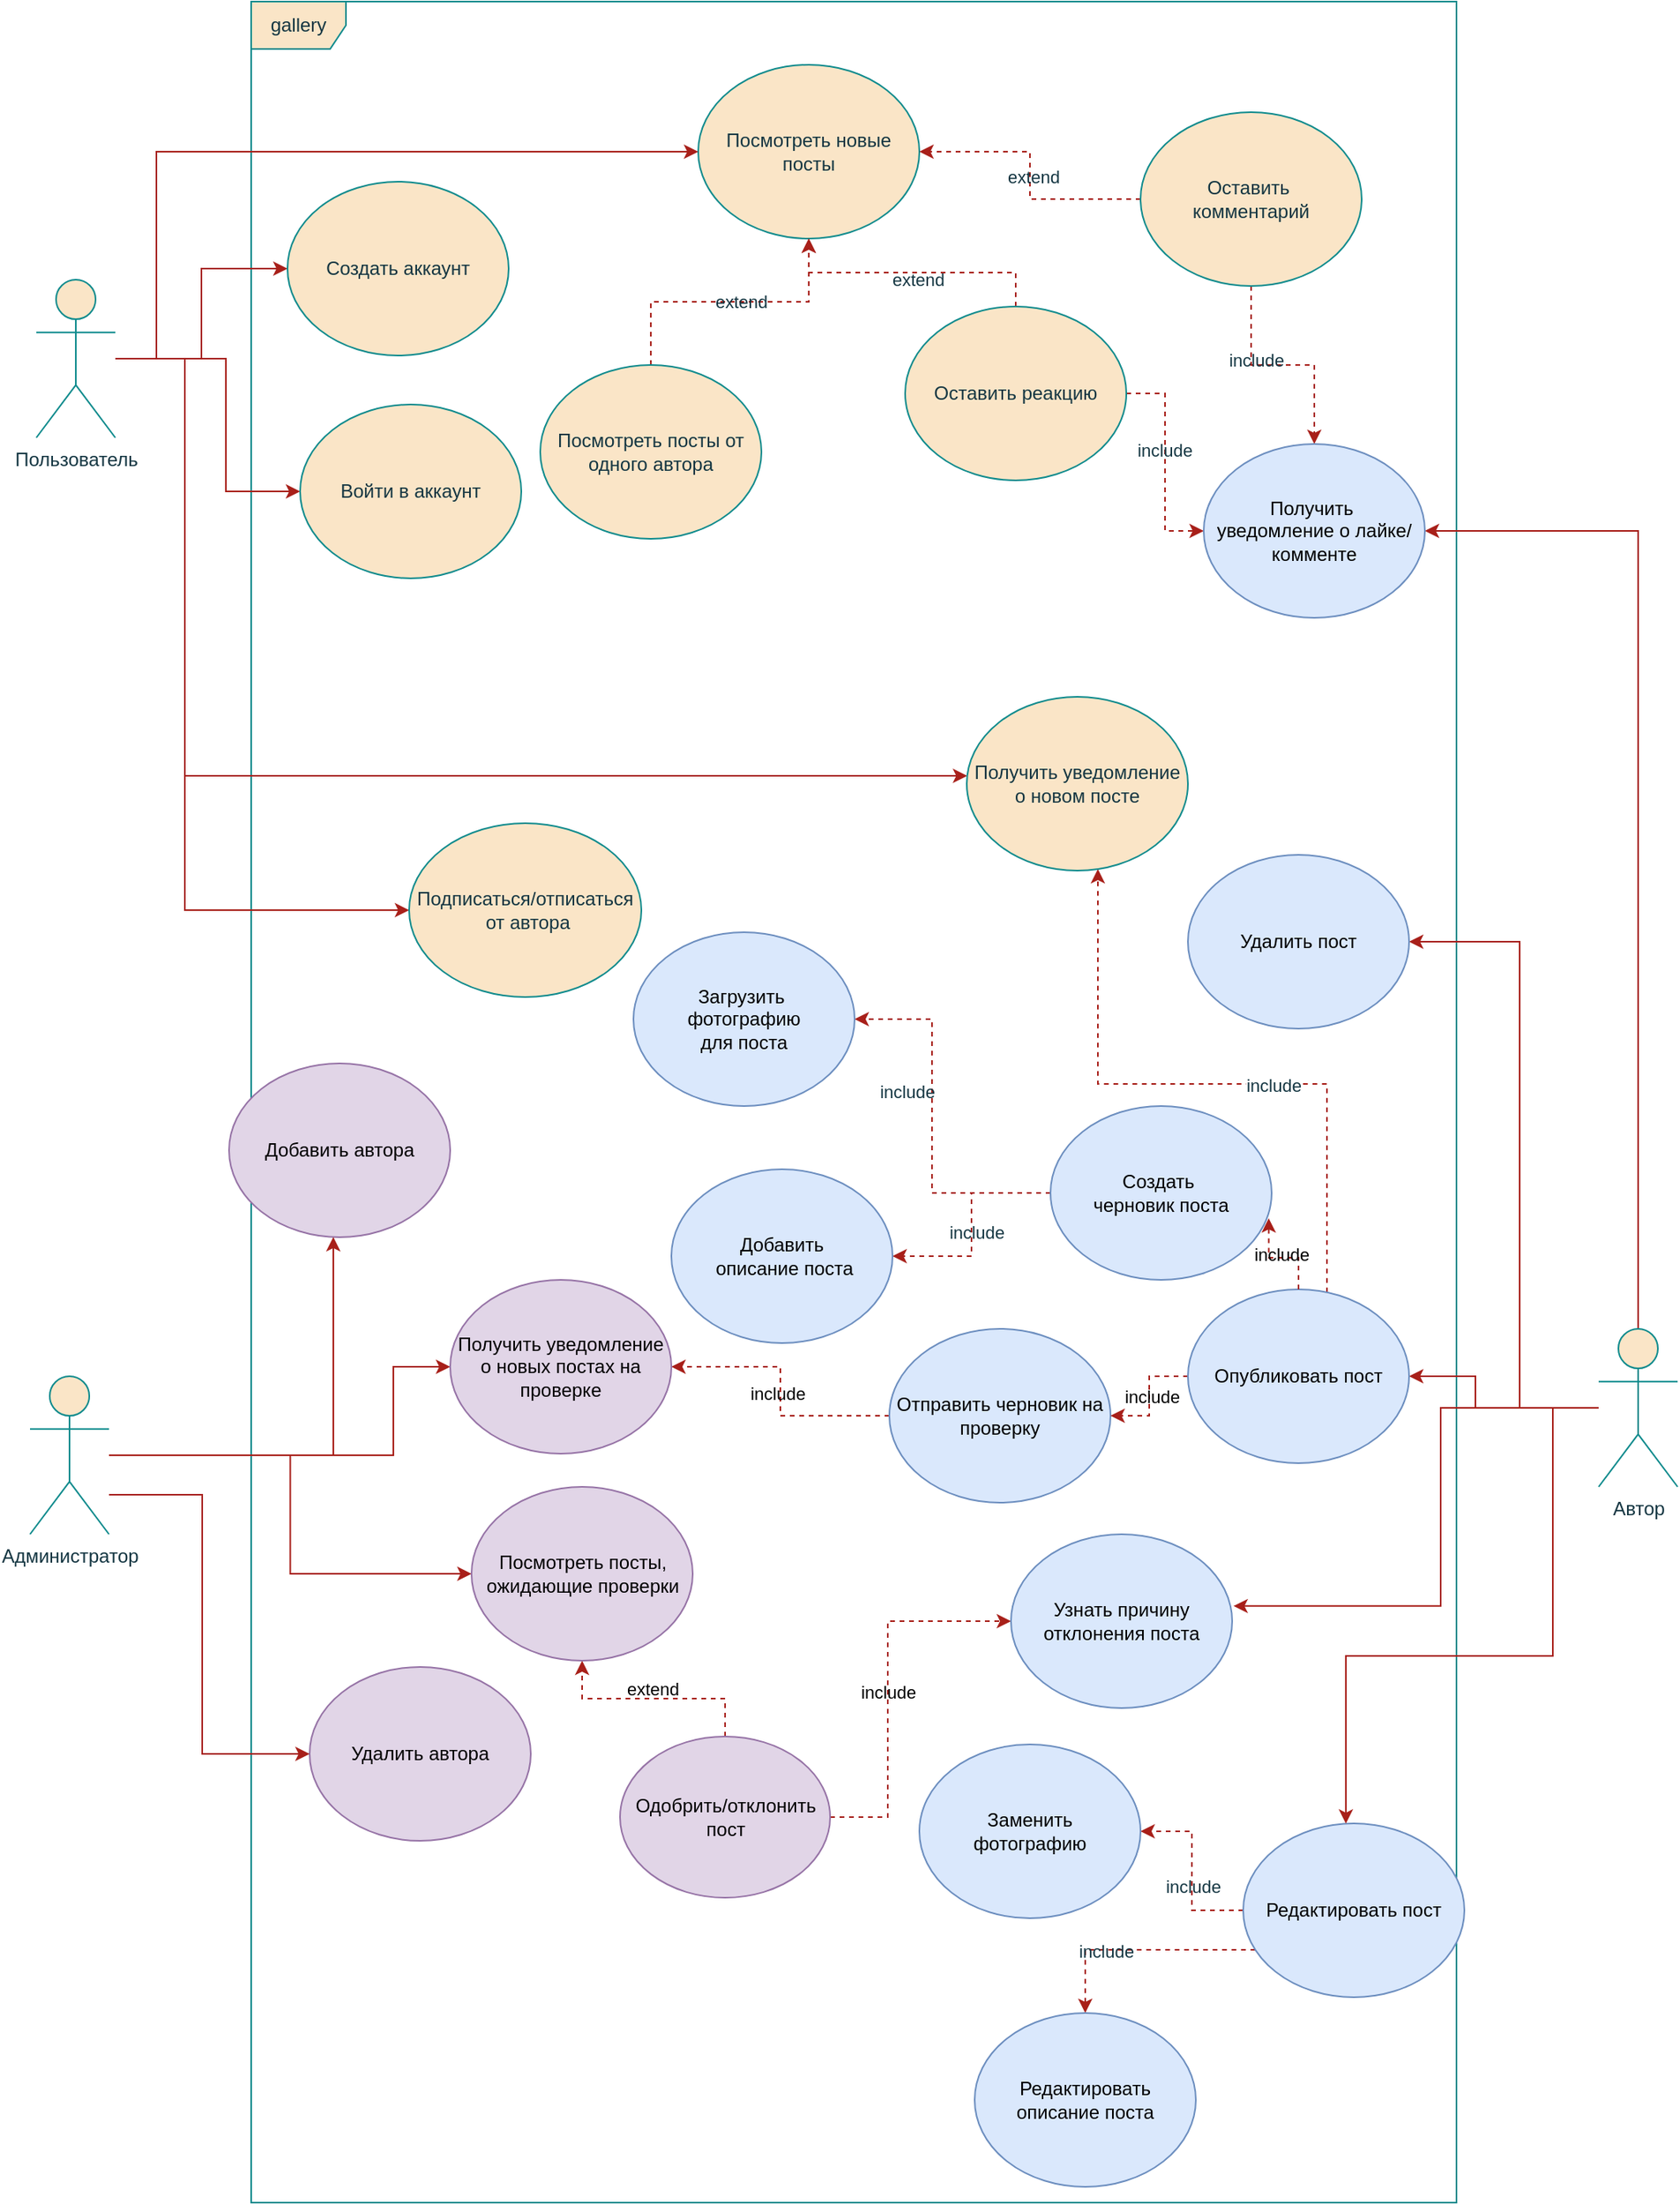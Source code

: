 <mxfile version="27.0.2">
  <diagram name="Page-1" id="oFOOEp3UU2TYJ0i6h3ON">
    <mxGraphModel dx="1968" dy="1923" grid="0" gridSize="10" guides="1" tooltips="1" connect="1" arrows="1" fold="1" page="1" pageScale="1" pageWidth="850" pageHeight="1100" math="0" shadow="0">
      <root>
        <mxCell id="0" />
        <mxCell id="1" parent="0" />
        <mxCell id="cEDViqXbyDxd-aa2Sm5a-1" value="gallery" style="shape=umlFrame;whiteSpace=wrap;html=1;pointerEvents=0;labelBackgroundColor=none;fillColor=#FAE5C7;strokeColor=#0F8B8D;fontColor=#143642;" parent="1" vertex="1">
          <mxGeometry x="-123" y="-100" width="763" height="1393" as="geometry" />
        </mxCell>
        <mxCell id="cEDViqXbyDxd-aa2Sm5a-2" value="Посмотреть новые посты" style="ellipse;whiteSpace=wrap;html=1;labelBackgroundColor=none;fillColor=#FAE5C7;strokeColor=#0F8B8D;fontColor=#143642;" parent="1" vertex="1">
          <mxGeometry x="160" y="-60" width="140" height="110" as="geometry" />
        </mxCell>
        <mxCell id="nFBgVGXP9jHNavNQWdns-4" style="edgeStyle=orthogonalEdgeStyle;rounded=0;orthogonalLoop=1;jettySize=auto;html=1;labelBackgroundColor=none;strokeColor=#A8201A;fontColor=default;dashed=1;" parent="1" source="cEDViqXbyDxd-aa2Sm5a-3" target="cEDViqXbyDxd-aa2Sm5a-2" edge="1">
          <mxGeometry relative="1" as="geometry" />
        </mxCell>
        <mxCell id="nFBgVGXP9jHNavNQWdns-5" value="extend" style="edgeLabel;html=1;align=center;verticalAlign=middle;resizable=0;points=[];labelBackgroundColor=none;fontColor=#143642;" parent="nFBgVGXP9jHNavNQWdns-4" vertex="1" connectable="0">
          <mxGeometry x="0.077" relative="1" as="geometry">
            <mxPoint as="offset" />
          </mxGeometry>
        </mxCell>
        <mxCell id="cEDViqXbyDxd-aa2Sm5a-3" value="Посмотреть посты от одного автора" style="ellipse;whiteSpace=wrap;html=1;labelBackgroundColor=none;fillColor=#FAE5C7;strokeColor=#0F8B8D;fontColor=#143642;" parent="1" vertex="1">
          <mxGeometry x="60" y="130" width="140" height="110" as="geometry" />
        </mxCell>
        <mxCell id="nFBgVGXP9jHNavNQWdns-8" style="edgeStyle=orthogonalEdgeStyle;rounded=0;orthogonalLoop=1;jettySize=auto;html=1;labelBackgroundColor=none;strokeColor=#A8201A;fontColor=default;dashed=1;" parent="1" source="cEDViqXbyDxd-aa2Sm5a-4" target="nFBgVGXP9jHNavNQWdns-6" edge="1">
          <mxGeometry relative="1" as="geometry">
            <Array as="points">
              <mxPoint x="308" y="654" />
              <mxPoint x="308" y="544" />
            </Array>
          </mxGeometry>
        </mxCell>
        <mxCell id="nFBgVGXP9jHNavNQWdns-9" value="include" style="edgeLabel;html=1;align=center;verticalAlign=middle;resizable=0;points=[];labelBackgroundColor=none;fontColor=#143642;" parent="nFBgVGXP9jHNavNQWdns-8" vertex="1" connectable="0">
          <mxGeometry x="0.069" y="-1" relative="1" as="geometry">
            <mxPoint x="-17" y="-14" as="offset" />
          </mxGeometry>
        </mxCell>
        <mxCell id="nFBgVGXP9jHNavNQWdns-11" style="edgeStyle=orthogonalEdgeStyle;rounded=0;orthogonalLoop=1;jettySize=auto;html=1;labelBackgroundColor=none;strokeColor=#A8201A;fontColor=default;dashed=1;" parent="1" source="cEDViqXbyDxd-aa2Sm5a-4" target="nFBgVGXP9jHNavNQWdns-10" edge="1">
          <mxGeometry relative="1" as="geometry" />
        </mxCell>
        <mxCell id="nFBgVGXP9jHNavNQWdns-12" value="include" style="edgeLabel;html=1;align=center;verticalAlign=middle;resizable=0;points=[];labelBackgroundColor=none;fontColor=#143642;" parent="nFBgVGXP9jHNavNQWdns-11" vertex="1" connectable="0">
          <mxGeometry x="0.069" y="3" relative="1" as="geometry">
            <mxPoint as="offset" />
          </mxGeometry>
        </mxCell>
        <mxCell id="nFBgVGXP9jHNavNQWdns-31" style="edgeStyle=orthogonalEdgeStyle;rounded=0;orthogonalLoop=1;jettySize=auto;html=1;strokeColor=#A8201A;fontColor=#143642;fillColor=#FAE5C7;dashed=1;" parent="1" source="wp1yp18Xr8gA60K6u6tG-16" target="nFBgVGXP9jHNavNQWdns-29" edge="1">
          <mxGeometry relative="1" as="geometry">
            <Array as="points">
              <mxPoint x="558" y="585" />
              <mxPoint x="413" y="585" />
            </Array>
          </mxGeometry>
        </mxCell>
        <mxCell id="nFBgVGXP9jHNavNQWdns-32" value="include" style="edgeLabel;html=1;align=center;verticalAlign=middle;resizable=0;points=[];strokeColor=#0F8B8D;fontColor=#143642;fillColor=#FAE5C7;" parent="nFBgVGXP9jHNavNQWdns-31" vertex="1" connectable="0">
          <mxGeometry x="-0.193" y="1" relative="1" as="geometry">
            <mxPoint as="offset" />
          </mxGeometry>
        </mxCell>
        <mxCell id="cEDViqXbyDxd-aa2Sm5a-4" value="Создать&amp;nbsp;&lt;div&gt;черновик поста&lt;/div&gt;" style="ellipse;whiteSpace=wrap;html=1;labelBackgroundColor=none;fillColor=#dae8fc;strokeColor=#6c8ebf;" parent="1" vertex="1">
          <mxGeometry x="383" y="599" width="140" height="110" as="geometry" />
        </mxCell>
        <mxCell id="nFBgVGXP9jHNavNQWdns-14" style="edgeStyle=orthogonalEdgeStyle;rounded=0;orthogonalLoop=1;jettySize=auto;html=1;labelBackgroundColor=none;strokeColor=#A8201A;fontColor=default;dashed=1;" parent="1" source="cEDViqXbyDxd-aa2Sm5a-5" target="nFBgVGXP9jHNavNQWdns-13" edge="1">
          <mxGeometry relative="1" as="geometry" />
        </mxCell>
        <mxCell id="nFBgVGXP9jHNavNQWdns-15" value="include" style="edgeLabel;html=1;align=center;verticalAlign=middle;resizable=0;points=[];labelBackgroundColor=none;fontColor=#143642;" parent="nFBgVGXP9jHNavNQWdns-14" vertex="1" connectable="0">
          <mxGeometry x="-0.176" relative="1" as="geometry">
            <mxPoint as="offset" />
          </mxGeometry>
        </mxCell>
        <mxCell id="nFBgVGXP9jHNavNQWdns-16" style="edgeStyle=orthogonalEdgeStyle;rounded=0;orthogonalLoop=1;jettySize=auto;html=1;labelBackgroundColor=none;strokeColor=#A8201A;fontColor=default;dashed=1;" parent="1" source="cEDViqXbyDxd-aa2Sm5a-5" target="cEDViqXbyDxd-aa2Sm5a-6" edge="1">
          <mxGeometry relative="1" as="geometry">
            <Array as="points">
              <mxPoint x="405" y="1133" />
            </Array>
          </mxGeometry>
        </mxCell>
        <mxCell id="nFBgVGXP9jHNavNQWdns-17" value="include" style="edgeLabel;html=1;align=center;verticalAlign=middle;resizable=0;points=[];labelBackgroundColor=none;fontColor=#143642;" parent="nFBgVGXP9jHNavNQWdns-16" vertex="1" connectable="0">
          <mxGeometry x="0.277" y="1" relative="1" as="geometry">
            <mxPoint as="offset" />
          </mxGeometry>
        </mxCell>
        <mxCell id="cEDViqXbyDxd-aa2Sm5a-5" value="Редактировать пост" style="ellipse;whiteSpace=wrap;html=1;labelBackgroundColor=none;fillColor=#dae8fc;strokeColor=#6c8ebf;" parent="1" vertex="1">
          <mxGeometry x="505" y="1053" width="140" height="110" as="geometry" />
        </mxCell>
        <mxCell id="cEDViqXbyDxd-aa2Sm5a-6" value="Редактировать описание поста" style="ellipse;whiteSpace=wrap;html=1;labelBackgroundColor=none;fillColor=#dae8fc;strokeColor=#6c8ebf;" parent="1" vertex="1">
          <mxGeometry x="335" y="1173" width="140" height="110" as="geometry" />
        </mxCell>
        <mxCell id="cEDViqXbyDxd-aa2Sm5a-7" value="Добавить автора" style="ellipse;whiteSpace=wrap;html=1;labelBackgroundColor=none;fillColor=#e1d5e7;strokeColor=#9673a6;" parent="1" vertex="1">
          <mxGeometry x="-137" y="572" width="140" height="110" as="geometry" />
        </mxCell>
        <mxCell id="cEDViqXbyDxd-aa2Sm5a-11" style="edgeStyle=orthogonalEdgeStyle;rounded=0;orthogonalLoop=1;jettySize=auto;html=1;entryX=0;entryY=0.5;entryDx=0;entryDy=0;strokeColor=#A8201A;fontColor=default;fillColor=#FAE5C7;labelBackgroundColor=none;" parent="1" source="cEDViqXbyDxd-aa2Sm5a-8" target="cEDViqXbyDxd-aa2Sm5a-2" edge="1">
          <mxGeometry relative="1" as="geometry">
            <Array as="points">
              <mxPoint x="-183" y="126" />
              <mxPoint x="-183" y="-5" />
            </Array>
          </mxGeometry>
        </mxCell>
        <mxCell id="nFBgVGXP9jHNavNQWdns-28" style="edgeStyle=orthogonalEdgeStyle;rounded=0;orthogonalLoop=1;jettySize=auto;html=1;entryX=0;entryY=0.5;entryDx=0;entryDy=0;labelBackgroundColor=none;strokeColor=#A8201A;fontColor=default;" parent="1" source="cEDViqXbyDxd-aa2Sm5a-8" target="nFBgVGXP9jHNavNQWdns-27" edge="1">
          <mxGeometry relative="1" as="geometry">
            <Array as="points">
              <mxPoint x="-165" y="126" />
              <mxPoint x="-165" y="475" />
            </Array>
          </mxGeometry>
        </mxCell>
        <mxCell id="nFBgVGXP9jHNavNQWdns-30" style="edgeStyle=orthogonalEdgeStyle;rounded=0;orthogonalLoop=1;jettySize=auto;html=1;labelBackgroundColor=none;strokeColor=#A8201A;fontColor=default;" parent="1" source="cEDViqXbyDxd-aa2Sm5a-8" target="nFBgVGXP9jHNavNQWdns-29" edge="1">
          <mxGeometry relative="1" as="geometry">
            <Array as="points">
              <mxPoint x="-165" y="126" />
              <mxPoint x="-165" y="390" />
            </Array>
          </mxGeometry>
        </mxCell>
        <mxCell id="wp1yp18Xr8gA60K6u6tG-4" style="edgeStyle=orthogonalEdgeStyle;rounded=0;orthogonalLoop=1;jettySize=auto;html=1;strokeColor=#A8201A;align=center;verticalAlign=middle;fontFamily=Helvetica;fontSize=11;fontColor=default;labelBackgroundColor=none;endArrow=classic;fillColor=#FAE5C7;" edge="1" parent="1" source="cEDViqXbyDxd-aa2Sm5a-8" target="wp1yp18Xr8gA60K6u6tG-3">
          <mxGeometry relative="1" as="geometry" />
        </mxCell>
        <mxCell id="wp1yp18Xr8gA60K6u6tG-5" style="edgeStyle=orthogonalEdgeStyle;rounded=0;orthogonalLoop=1;jettySize=auto;html=1;strokeColor=#A8201A;align=center;verticalAlign=middle;fontFamily=Helvetica;fontSize=11;fontColor=default;labelBackgroundColor=none;endArrow=classic;fillColor=#FAE5C7;" edge="1" parent="1" source="cEDViqXbyDxd-aa2Sm5a-8" target="wp1yp18Xr8gA60K6u6tG-2">
          <mxGeometry relative="1" as="geometry">
            <Array as="points">
              <mxPoint x="-139" y="126" />
              <mxPoint x="-139" y="210" />
            </Array>
          </mxGeometry>
        </mxCell>
        <mxCell id="cEDViqXbyDxd-aa2Sm5a-8" value="Пользователь" style="shape=umlActor;verticalLabelPosition=bottom;verticalAlign=top;html=1;outlineConnect=0;labelBackgroundColor=none;fillColor=#FAE5C7;strokeColor=#0F8B8D;fontColor=#143642;" parent="1" vertex="1">
          <mxGeometry x="-259" y="76" width="50" height="100" as="geometry" />
        </mxCell>
        <mxCell id="cEDViqXbyDxd-aa2Sm5a-13" style="edgeStyle=orthogonalEdgeStyle;rounded=0;orthogonalLoop=1;jettySize=auto;html=1;strokeColor=#A8201A;fontColor=default;fillColor=#FAE5C7;labelBackgroundColor=none;entryX=1;entryY=0.5;entryDx=0;entryDy=0;" parent="1" source="cEDViqXbyDxd-aa2Sm5a-9" target="wp1yp18Xr8gA60K6u6tG-16" edge="1">
          <mxGeometry relative="1" as="geometry">
            <Array as="points">
              <mxPoint x="652" y="790" />
              <mxPoint x="652" y="770" />
            </Array>
          </mxGeometry>
        </mxCell>
        <mxCell id="cEDViqXbyDxd-aa2Sm5a-14" style="edgeStyle=orthogonalEdgeStyle;rounded=0;orthogonalLoop=1;jettySize=auto;html=1;strokeColor=#A8201A;fontColor=default;fillColor=#FAE5C7;labelBackgroundColor=none;" parent="1" source="cEDViqXbyDxd-aa2Sm5a-9" target="cEDViqXbyDxd-aa2Sm5a-5" edge="1">
          <mxGeometry relative="1" as="geometry">
            <Array as="points">
              <mxPoint x="701" y="790" />
              <mxPoint x="701" y="947" />
              <mxPoint x="570" y="947" />
            </Array>
          </mxGeometry>
        </mxCell>
        <mxCell id="cEDViqXbyDxd-aa2Sm5a-21" style="edgeStyle=orthogonalEdgeStyle;rounded=0;orthogonalLoop=1;jettySize=auto;html=1;entryX=1;entryY=0.5;entryDx=0;entryDy=0;strokeColor=#A8201A;fontColor=default;fillColor=#FAE5C7;labelBackgroundColor=none;" parent="1" source="cEDViqXbyDxd-aa2Sm5a-9" target="cEDViqXbyDxd-aa2Sm5a-19" edge="1">
          <mxGeometry relative="1" as="geometry">
            <Array as="points">
              <mxPoint x="680" y="790" />
              <mxPoint x="680" y="495" />
            </Array>
          </mxGeometry>
        </mxCell>
        <mxCell id="nFBgVGXP9jHNavNQWdns-26" style="edgeStyle=orthogonalEdgeStyle;rounded=0;orthogonalLoop=1;jettySize=auto;html=1;labelBackgroundColor=none;strokeColor=#A8201A;fontColor=default;" parent="1" source="cEDViqXbyDxd-aa2Sm5a-9" target="nFBgVGXP9jHNavNQWdns-21" edge="1">
          <mxGeometry relative="1" as="geometry">
            <Array as="points">
              <mxPoint x="755" y="235" />
            </Array>
          </mxGeometry>
        </mxCell>
        <mxCell id="cEDViqXbyDxd-aa2Sm5a-9" value="Автор&lt;span style=&quot;color: rgba(0, 0, 0, 0); font-family: monospace; font-size: 0px; text-align: start;&quot;&gt;%3CmxGraphModel%3E%3Croot%3E%3CmxCell%20id%3D%220%22%2F%3E%3CmxCell%20id%3D%221%22%20parent%3D%220%22%2F%3E%3CmxCell%20id%3D%222%22%20value%3D%22%D0%9F%D0%BE%D0%BB%D1%8C%D0%B7%D0%BE%D0%B2%D0%B0%D1%82%D0%B5%D0%BB%D1%8C%22%20style%3D%22shape%3DumlActor%3BverticalLabelPosition%3Dbottom%3BverticalAlign%3Dtop%3Bhtml%3D1%3BoutlineConnect%3D0%3B%22%20vertex%3D%221%22%20parent%3D%221%22%3E%3CmxGeometry%20x%3D%22-110%22%20y%3D%22220%22%20width%3D%2250%22%20height%3D%22100%22%20as%3D%22geometry%22%2F%3E%3C%2FmxCell%3E%3C%2Froot%3E%3C%2FmxGraphModel%3E&lt;/span&gt;" style="shape=umlActor;verticalLabelPosition=bottom;verticalAlign=top;html=1;outlineConnect=0;labelBackgroundColor=none;fillColor=#FAE5C7;strokeColor=#0F8B8D;fontColor=#143642;" parent="1" vertex="1">
          <mxGeometry x="730" y="740" width="50" height="100" as="geometry" />
        </mxCell>
        <mxCell id="cEDViqXbyDxd-aa2Sm5a-16" style="edgeStyle=orthogonalEdgeStyle;rounded=0;orthogonalLoop=1;jettySize=auto;html=1;strokeColor=#A8201A;fontColor=default;fillColor=#FAE5C7;labelBackgroundColor=none;" parent="1" source="cEDViqXbyDxd-aa2Sm5a-10" target="cEDViqXbyDxd-aa2Sm5a-7" edge="1">
          <mxGeometry relative="1" as="geometry">
            <Array as="points">
              <mxPoint x="-71" y="820" />
            </Array>
          </mxGeometry>
        </mxCell>
        <mxCell id="wp1yp18Xr8gA60K6u6tG-10" style="edgeStyle=orthogonalEdgeStyle;rounded=0;orthogonalLoop=1;jettySize=auto;html=1;strokeColor=#A8201A;align=center;verticalAlign=middle;fontFamily=Helvetica;fontSize=11;fontColor=default;labelBackgroundColor=none;endArrow=classic;fillColor=#FAE5C7;" edge="1" parent="1" source="cEDViqXbyDxd-aa2Sm5a-10" target="wp1yp18Xr8gA60K6u6tG-9">
          <mxGeometry relative="1" as="geometry" />
        </mxCell>
        <mxCell id="wp1yp18Xr8gA60K6u6tG-23" style="edgeStyle=orthogonalEdgeStyle;shape=connector;rounded=0;orthogonalLoop=1;jettySize=auto;html=1;strokeColor=#A8201A;align=center;verticalAlign=middle;fontFamily=Helvetica;fontSize=11;fontColor=default;labelBackgroundColor=none;endArrow=classic;fillColor=#FAE5C7;" edge="1" parent="1" source="cEDViqXbyDxd-aa2Sm5a-10" target="wp1yp18Xr8gA60K6u6tG-21">
          <mxGeometry relative="1" as="geometry">
            <Array as="points">
              <mxPoint x="-33" y="820" />
              <mxPoint x="-33" y="764" />
            </Array>
          </mxGeometry>
        </mxCell>
        <mxCell id="cEDViqXbyDxd-aa2Sm5a-10" value="Администратор" style="shape=umlActor;verticalLabelPosition=bottom;verticalAlign=top;html=1;outlineConnect=0;labelBackgroundColor=none;fillColor=#FAE5C7;strokeColor=#0F8B8D;fontColor=#143642;" parent="1" vertex="1">
          <mxGeometry x="-263" y="770" width="50" height="100" as="geometry" />
        </mxCell>
        <mxCell id="cEDViqXbyDxd-aa2Sm5a-17" value="Удалить автора" style="ellipse;whiteSpace=wrap;html=1;labelBackgroundColor=none;fillColor=#e1d5e7;strokeColor=#9673a6;" parent="1" vertex="1">
          <mxGeometry x="-86" y="954" width="140" height="110" as="geometry" />
        </mxCell>
        <mxCell id="cEDViqXbyDxd-aa2Sm5a-18" style="edgeStyle=orthogonalEdgeStyle;rounded=0;orthogonalLoop=1;jettySize=auto;html=1;strokeColor=#A8201A;fontColor=default;fillColor=#FAE5C7;labelBackgroundColor=none;" parent="1" source="cEDViqXbyDxd-aa2Sm5a-10" target="cEDViqXbyDxd-aa2Sm5a-17" edge="1">
          <mxGeometry relative="1" as="geometry">
            <mxPoint x="10" y="840" as="sourcePoint" />
            <mxPoint x="170" y="775" as="targetPoint" />
            <Array as="points">
              <mxPoint x="-154" y="845" />
              <mxPoint x="-154" y="1009" />
            </Array>
          </mxGeometry>
        </mxCell>
        <mxCell id="cEDViqXbyDxd-aa2Sm5a-19" value="Удалить пост" style="ellipse;whiteSpace=wrap;html=1;labelBackgroundColor=none;fillColor=#dae8fc;strokeColor=#6c8ebf;" parent="1" vertex="1">
          <mxGeometry x="470" y="440" width="140" height="110" as="geometry" />
        </mxCell>
        <mxCell id="nFBgVGXP9jHNavNQWdns-2" style="edgeStyle=orthogonalEdgeStyle;rounded=0;orthogonalLoop=1;jettySize=auto;html=1;labelBackgroundColor=none;strokeColor=#A8201A;fontColor=default;dashed=1;" parent="1" source="nFBgVGXP9jHNavNQWdns-1" target="cEDViqXbyDxd-aa2Sm5a-2" edge="1">
          <mxGeometry relative="1" as="geometry" />
        </mxCell>
        <mxCell id="nFBgVGXP9jHNavNQWdns-3" value="extend" style="edgeLabel;html=1;align=center;verticalAlign=middle;resizable=0;points=[];labelBackgroundColor=none;fontColor=#143642;" parent="nFBgVGXP9jHNavNQWdns-2" vertex="1" connectable="0">
          <mxGeometry x="-0.007" y="-2" relative="1" as="geometry">
            <mxPoint as="offset" />
          </mxGeometry>
        </mxCell>
        <mxCell id="nFBgVGXP9jHNavNQWdns-23" style="edgeStyle=orthogonalEdgeStyle;rounded=0;orthogonalLoop=1;jettySize=auto;html=1;labelBackgroundColor=none;strokeColor=#A8201A;fontColor=default;dashed=1;" parent="1" source="nFBgVGXP9jHNavNQWdns-1" target="nFBgVGXP9jHNavNQWdns-21" edge="1">
          <mxGeometry relative="1" as="geometry" />
        </mxCell>
        <mxCell id="nFBgVGXP9jHNavNQWdns-24" value="include" style="edgeLabel;html=1;align=center;verticalAlign=middle;resizable=0;points=[];labelBackgroundColor=none;fontColor=#143642;" parent="nFBgVGXP9jHNavNQWdns-23" vertex="1" connectable="0">
          <mxGeometry x="-0.243" y="3" relative="1" as="geometry">
            <mxPoint as="offset" />
          </mxGeometry>
        </mxCell>
        <mxCell id="nFBgVGXP9jHNavNQWdns-1" value="Оставить&amp;nbsp;&lt;div&gt;комментарий&lt;/div&gt;" style="ellipse;whiteSpace=wrap;html=1;labelBackgroundColor=none;fillColor=#FAE5C7;strokeColor=#0F8B8D;fontColor=#143642;" parent="1" vertex="1">
          <mxGeometry x="440" y="-30" width="140" height="110" as="geometry" />
        </mxCell>
        <mxCell id="nFBgVGXP9jHNavNQWdns-6" value="Загрузить&amp;nbsp;&lt;div&gt;фотографию&lt;/div&gt;&lt;div&gt;для поста&lt;/div&gt;" style="ellipse;whiteSpace=wrap;html=1;labelBackgroundColor=none;fillColor=#dae8fc;strokeColor=#6c8ebf;" parent="1" vertex="1">
          <mxGeometry x="119" y="489" width="140" height="110" as="geometry" />
        </mxCell>
        <mxCell id="nFBgVGXP9jHNavNQWdns-10" value="Добавить&lt;div&gt;&amp;nbsp;описание поста&lt;/div&gt;" style="ellipse;whiteSpace=wrap;html=1;labelBackgroundColor=none;fillColor=#dae8fc;strokeColor=#6c8ebf;" parent="1" vertex="1">
          <mxGeometry x="143" y="639" width="140" height="110" as="geometry" />
        </mxCell>
        <mxCell id="nFBgVGXP9jHNavNQWdns-13" value="Заменить&lt;div&gt;фотографию&lt;/div&gt;" style="ellipse;whiteSpace=wrap;html=1;labelBackgroundColor=none;fillColor=#dae8fc;strokeColor=#6c8ebf;" parent="1" vertex="1">
          <mxGeometry x="300" y="1003" width="140" height="110" as="geometry" />
        </mxCell>
        <mxCell id="nFBgVGXP9jHNavNQWdns-19" style="edgeStyle=orthogonalEdgeStyle;rounded=0;orthogonalLoop=1;jettySize=auto;html=1;labelBackgroundColor=none;strokeColor=#A8201A;fontColor=default;dashed=1;" parent="1" source="nFBgVGXP9jHNavNQWdns-18" target="cEDViqXbyDxd-aa2Sm5a-2" edge="1">
          <mxGeometry relative="1" as="geometry" />
        </mxCell>
        <mxCell id="nFBgVGXP9jHNavNQWdns-20" value="extend" style="edgeLabel;html=1;align=center;verticalAlign=middle;resizable=0;points=[];labelBackgroundColor=none;fontColor=#143642;" parent="nFBgVGXP9jHNavNQWdns-19" vertex="1" connectable="0">
          <mxGeometry x="-0.039" y="4" relative="1" as="geometry">
            <mxPoint as="offset" />
          </mxGeometry>
        </mxCell>
        <mxCell id="nFBgVGXP9jHNavNQWdns-22" style="edgeStyle=orthogonalEdgeStyle;rounded=0;orthogonalLoop=1;jettySize=auto;html=1;labelBackgroundColor=none;strokeColor=#A8201A;fontColor=default;dashed=1;" parent="1" source="nFBgVGXP9jHNavNQWdns-18" target="nFBgVGXP9jHNavNQWdns-21" edge="1">
          <mxGeometry relative="1" as="geometry" />
        </mxCell>
        <mxCell id="nFBgVGXP9jHNavNQWdns-25" value="include" style="edgeLabel;html=1;align=center;verticalAlign=middle;resizable=0;points=[];labelBackgroundColor=none;fontColor=#143642;" parent="nFBgVGXP9jHNavNQWdns-22" vertex="1" connectable="0">
          <mxGeometry x="-0.113" y="-1" relative="1" as="geometry">
            <mxPoint as="offset" />
          </mxGeometry>
        </mxCell>
        <mxCell id="nFBgVGXP9jHNavNQWdns-18" value="Оставить реакцию" style="ellipse;whiteSpace=wrap;html=1;labelBackgroundColor=none;fillColor=#FAE5C7;strokeColor=#0F8B8D;fontColor=#143642;" parent="1" vertex="1">
          <mxGeometry x="291" y="93" width="140" height="110" as="geometry" />
        </mxCell>
        <mxCell id="nFBgVGXP9jHNavNQWdns-21" value="Получить&amp;nbsp;&lt;div&gt;уведомление о лайке/комменте&lt;/div&gt;" style="ellipse;whiteSpace=wrap;html=1;labelBackgroundColor=none;fillColor=#dae8fc;strokeColor=#6c8ebf;" parent="1" vertex="1">
          <mxGeometry x="480" y="180" width="140" height="110" as="geometry" />
        </mxCell>
        <mxCell id="nFBgVGXP9jHNavNQWdns-27" value="Подписаться/отписаться&lt;div&gt;&amp;nbsp;от автора&lt;/div&gt;" style="ellipse;whiteSpace=wrap;html=1;labelBackgroundColor=none;fillColor=#FAE5C7;strokeColor=#0F8B8D;fontColor=#143642;" parent="1" vertex="1">
          <mxGeometry x="-23" y="420" width="147" height="110" as="geometry" />
        </mxCell>
        <mxCell id="nFBgVGXP9jHNavNQWdns-29" value="Получить уведомление о новом посте" style="ellipse;whiteSpace=wrap;html=1;labelBackgroundColor=none;fillColor=#FAE5C7;strokeColor=#0F8B8D;fontColor=#143642;" parent="1" vertex="1">
          <mxGeometry x="330" y="340" width="140" height="110" as="geometry" />
        </mxCell>
        <mxCell id="wp1yp18Xr8gA60K6u6tG-2" value="Войти в аккаунт" style="ellipse;whiteSpace=wrap;html=1;labelBackgroundColor=none;fillColor=#FAE5C7;strokeColor=#0F8B8D;fontColor=#143642;" vertex="1" parent="1">
          <mxGeometry x="-92" y="155" width="140" height="110" as="geometry" />
        </mxCell>
        <mxCell id="wp1yp18Xr8gA60K6u6tG-3" value="Создать аккаунт" style="ellipse;whiteSpace=wrap;html=1;labelBackgroundColor=none;fillColor=#FAE5C7;strokeColor=#0F8B8D;fontColor=#143642;" vertex="1" parent="1">
          <mxGeometry x="-100" y="14" width="140" height="110" as="geometry" />
        </mxCell>
        <mxCell id="wp1yp18Xr8gA60K6u6tG-13" style="edgeStyle=orthogonalEdgeStyle;shape=connector;rounded=0;orthogonalLoop=1;jettySize=auto;html=1;strokeColor=#A8201A;align=center;verticalAlign=middle;fontFamily=Helvetica;fontSize=11;fontColor=default;labelBackgroundColor=none;endArrow=classic;fillColor=#FAE5C7;dashed=1;" edge="1" parent="1" source="wp1yp18Xr8gA60K6u6tG-11" target="wp1yp18Xr8gA60K6u6tG-9">
          <mxGeometry relative="1" as="geometry" />
        </mxCell>
        <mxCell id="wp1yp18Xr8gA60K6u6tG-14" value="extend" style="edgeLabel;html=1;align=center;verticalAlign=middle;resizable=0;points=[];fontFamily=Helvetica;fontSize=11;fontColor=default;labelBackgroundColor=none;" vertex="1" connectable="0" parent="wp1yp18Xr8gA60K6u6tG-13">
          <mxGeometry x="-0.225" relative="1" as="geometry">
            <mxPoint x="-17" y="-6" as="offset" />
          </mxGeometry>
        </mxCell>
        <mxCell id="wp1yp18Xr8gA60K6u6tG-9" value="Посмотреть посты, ожидающие проверки" style="ellipse;whiteSpace=wrap;html=1;labelBackgroundColor=none;fillColor=#e1d5e7;strokeColor=#9673a6;" vertex="1" parent="1">
          <mxGeometry x="16.5" y="840" width="140" height="110" as="geometry" />
        </mxCell>
        <mxCell id="wp1yp18Xr8gA60K6u6tG-25" style="edgeStyle=orthogonalEdgeStyle;shape=connector;rounded=0;orthogonalLoop=1;jettySize=auto;html=1;entryX=0;entryY=0.5;entryDx=0;entryDy=0;strokeColor=#A8201A;align=center;verticalAlign=middle;fontFamily=Helvetica;fontSize=11;fontColor=default;labelBackgroundColor=none;endArrow=classic;fillColor=#FAE5C7;dashed=1;" edge="1" parent="1" source="wp1yp18Xr8gA60K6u6tG-11" target="wp1yp18Xr8gA60K6u6tG-24">
          <mxGeometry relative="1" as="geometry">
            <Array as="points">
              <mxPoint x="280" y="1049" />
              <mxPoint x="280" y="925" />
            </Array>
          </mxGeometry>
        </mxCell>
        <mxCell id="wp1yp18Xr8gA60K6u6tG-26" value="include" style="edgeLabel;html=1;align=center;verticalAlign=middle;resizable=0;points=[];fontFamily=Helvetica;fontSize=11;fontColor=default;labelBackgroundColor=none;" vertex="1" connectable="0" parent="wp1yp18Xr8gA60K6u6tG-25">
          <mxGeometry x="-0.029" relative="1" as="geometry">
            <mxPoint as="offset" />
          </mxGeometry>
        </mxCell>
        <mxCell id="wp1yp18Xr8gA60K6u6tG-11" value="Одобрить/отклонить пост" style="ellipse;whiteSpace=wrap;html=1;labelBackgroundColor=none;fillColor=#e1d5e7;strokeColor=#9673a6;" vertex="1" parent="1">
          <mxGeometry x="110.5" y="998" width="133" height="102" as="geometry" />
        </mxCell>
        <mxCell id="wp1yp18Xr8gA60K6u6tG-22" style="edgeStyle=orthogonalEdgeStyle;shape=connector;rounded=0;orthogonalLoop=1;jettySize=auto;html=1;strokeColor=#A8201A;align=center;verticalAlign=middle;fontFamily=Helvetica;fontSize=11;fontColor=default;labelBackgroundColor=none;endArrow=classic;fillColor=#FAE5C7;dashed=1;" edge="1" parent="1" source="wp1yp18Xr8gA60K6u6tG-15" target="wp1yp18Xr8gA60K6u6tG-21">
          <mxGeometry relative="1" as="geometry" />
        </mxCell>
        <mxCell id="wp1yp18Xr8gA60K6u6tG-28" value="include" style="edgeLabel;html=1;align=center;verticalAlign=middle;resizable=0;points=[];fontFamily=Helvetica;fontSize=11;fontColor=default;labelBackgroundColor=none;" vertex="1" connectable="0" parent="wp1yp18Xr8gA60K6u6tG-22">
          <mxGeometry x="-0.015" y="2" relative="1" as="geometry">
            <mxPoint as="offset" />
          </mxGeometry>
        </mxCell>
        <mxCell id="wp1yp18Xr8gA60K6u6tG-15" value="Отправить черновик на проверку" style="ellipse;whiteSpace=wrap;html=1;labelBackgroundColor=none;fillColor=#dae8fc;strokeColor=#6c8ebf;" vertex="1" parent="1">
          <mxGeometry x="281" y="740" width="140" height="110" as="geometry" />
        </mxCell>
        <mxCell id="wp1yp18Xr8gA60K6u6tG-19" style="edgeStyle=orthogonalEdgeStyle;shape=connector;rounded=0;orthogonalLoop=1;jettySize=auto;html=1;strokeColor=#A8201A;align=center;verticalAlign=middle;fontFamily=Helvetica;fontSize=11;fontColor=default;labelBackgroundColor=none;endArrow=classic;fillColor=#FAE5C7;dashed=1;" edge="1" parent="1" source="wp1yp18Xr8gA60K6u6tG-16" target="wp1yp18Xr8gA60K6u6tG-15">
          <mxGeometry relative="1" as="geometry" />
        </mxCell>
        <mxCell id="wp1yp18Xr8gA60K6u6tG-20" value="include" style="edgeLabel;html=1;align=center;verticalAlign=middle;resizable=0;points=[];fontFamily=Helvetica;fontSize=11;fontColor=default;labelBackgroundColor=none;" vertex="1" connectable="0" parent="wp1yp18Xr8gA60K6u6tG-19">
          <mxGeometry x="-0.003" y="1" relative="1" as="geometry">
            <mxPoint as="offset" />
          </mxGeometry>
        </mxCell>
        <mxCell id="wp1yp18Xr8gA60K6u6tG-16" value="Опубликовать пост" style="ellipse;whiteSpace=wrap;html=1;labelBackgroundColor=none;fillColor=#dae8fc;strokeColor=#6c8ebf;" vertex="1" parent="1">
          <mxGeometry x="470" y="715" width="140" height="110" as="geometry" />
        </mxCell>
        <mxCell id="wp1yp18Xr8gA60K6u6tG-17" style="edgeStyle=orthogonalEdgeStyle;shape=connector;rounded=0;orthogonalLoop=1;jettySize=auto;html=1;entryX=0.987;entryY=0.646;entryDx=0;entryDy=0;entryPerimeter=0;strokeColor=#A8201A;align=center;verticalAlign=middle;fontFamily=Helvetica;fontSize=11;fontColor=default;labelBackgroundColor=none;endArrow=classic;fillColor=#FAE5C7;dashed=1;" edge="1" parent="1" source="wp1yp18Xr8gA60K6u6tG-16" target="cEDViqXbyDxd-aa2Sm5a-4">
          <mxGeometry relative="1" as="geometry" />
        </mxCell>
        <mxCell id="wp1yp18Xr8gA60K6u6tG-18" value="include" style="edgeLabel;html=1;align=center;verticalAlign=middle;resizable=0;points=[];fontFamily=Helvetica;fontSize=11;fontColor=default;labelBackgroundColor=none;" vertex="1" connectable="0" parent="wp1yp18Xr8gA60K6u6tG-17">
          <mxGeometry x="-0.022" y="-2" relative="1" as="geometry">
            <mxPoint as="offset" />
          </mxGeometry>
        </mxCell>
        <mxCell id="wp1yp18Xr8gA60K6u6tG-21" value="Получить уведомление о новых постах на проверке" style="ellipse;whiteSpace=wrap;html=1;labelBackgroundColor=none;fillColor=#e1d5e7;strokeColor=#9673a6;" vertex="1" parent="1">
          <mxGeometry x="3" y="709" width="140" height="110" as="geometry" />
        </mxCell>
        <mxCell id="wp1yp18Xr8gA60K6u6tG-24" value="Узнать причину отклонения поста" style="ellipse;whiteSpace=wrap;html=1;labelBackgroundColor=none;fillColor=#dae8fc;strokeColor=#6c8ebf;" vertex="1" parent="1">
          <mxGeometry x="358" y="870" width="140" height="110" as="geometry" />
        </mxCell>
        <mxCell id="wp1yp18Xr8gA60K6u6tG-27" style="edgeStyle=orthogonalEdgeStyle;shape=connector;rounded=0;orthogonalLoop=1;jettySize=auto;html=1;entryX=1.006;entryY=0.413;entryDx=0;entryDy=0;entryPerimeter=0;strokeColor=#A8201A;align=center;verticalAlign=middle;fontFamily=Helvetica;fontSize=11;fontColor=default;labelBackgroundColor=none;endArrow=classic;fillColor=#FAE5C7;" edge="1" parent="1" source="cEDViqXbyDxd-aa2Sm5a-9" target="wp1yp18Xr8gA60K6u6tG-24">
          <mxGeometry relative="1" as="geometry">
            <Array as="points">
              <mxPoint x="630" y="790" />
              <mxPoint x="630" y="915" />
            </Array>
          </mxGeometry>
        </mxCell>
      </root>
    </mxGraphModel>
  </diagram>
</mxfile>
